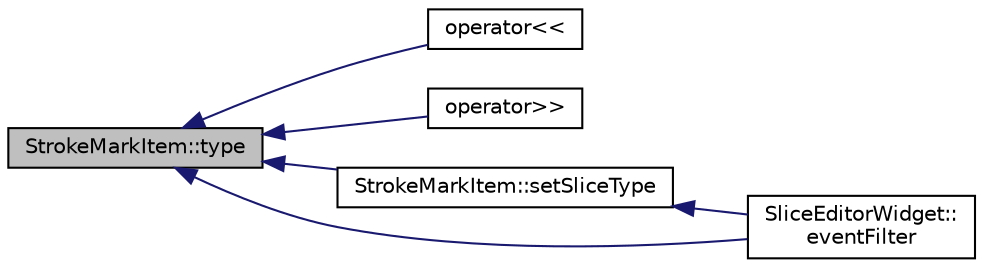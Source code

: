 digraph "StrokeMarkItem::type"
{
  edge [fontname="Helvetica",fontsize="10",labelfontname="Helvetica",labelfontsize="10"];
  node [fontname="Helvetica",fontsize="10",shape=record];
  rankdir="LR";
  Node101 [label="StrokeMarkItem::type",height=0.2,width=0.4,color="black", fillcolor="grey75", style="filled", fontcolor="black"];
  Node101 -> Node102 [dir="back",color="midnightblue",fontsize="10",style="solid",fontname="Helvetica"];
  Node102 [label="operator\<\<",height=0.2,width=0.4,color="black", fillcolor="white", style="filled",URL="$markitem_8cpp.html#acf89c0ecdd63f0a932118a26bbcd1268"];
  Node101 -> Node103 [dir="back",color="midnightblue",fontsize="10",style="solid",fontname="Helvetica"];
  Node103 [label="operator\>\>",height=0.2,width=0.4,color="black", fillcolor="white", style="filled",URL="$markitem_8cpp.html#aee61327b82e87baf1d936b7f97dc2d07"];
  Node101 -> Node104 [dir="back",color="midnightblue",fontsize="10",style="solid",fontname="Helvetica"];
  Node104 [label="StrokeMarkItem::setSliceType",height=0.2,width=0.4,color="black", fillcolor="white", style="filled",URL="$class_stroke_mark_item.html#a0b68943ad3c213665275fae17181452b"];
  Node104 -> Node105 [dir="back",color="midnightblue",fontsize="10",style="solid",fontname="Helvetica"];
  Node105 [label="SliceEditorWidget::\leventFilter",height=0.2,width=0.4,color="black", fillcolor="white", style="filled",URL="$class_slice_editor_widget.html#a1ec28842041deac02c57bba58ec2d6a0",tooltip="Reimplemented from QWidget::eventFilter. "];
  Node101 -> Node105 [dir="back",color="midnightblue",fontsize="10",style="solid",fontname="Helvetica"];
}

